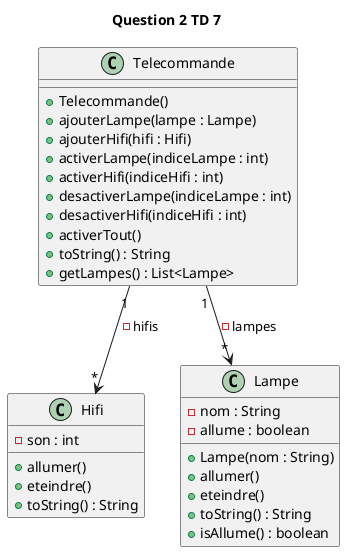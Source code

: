 @startuml
title Question 2 TD 7

class Hifi {
    - son : int
    + allumer()
    + eteindre()
    + toString() : String
}

class Lampe {
    - nom : String
    - allume : boolean
    + Lampe(nom : String)
    + allumer()
    + eteindre()
    + toString() : String
    + isAllume() : boolean
}

class Telecommande {
    + Telecommande()
    + ajouterLampe(lampe : Lampe)
    + ajouterHifi(hifi : Hifi)
    + activerLampe(indiceLampe : int)
    + activerHifi(indiceHifi : int)
    + desactiverLampe(indiceLampe : int)
    + desactiverHifi(indiceHifi : int)
    + activerTout()
    + toString() : String
    + getLampes() : List<Lampe>
}

Telecommande "1" --> "*" Lampe : - lampes
Telecommande "1" --> "*" Hifi : - hifis

@enduml
